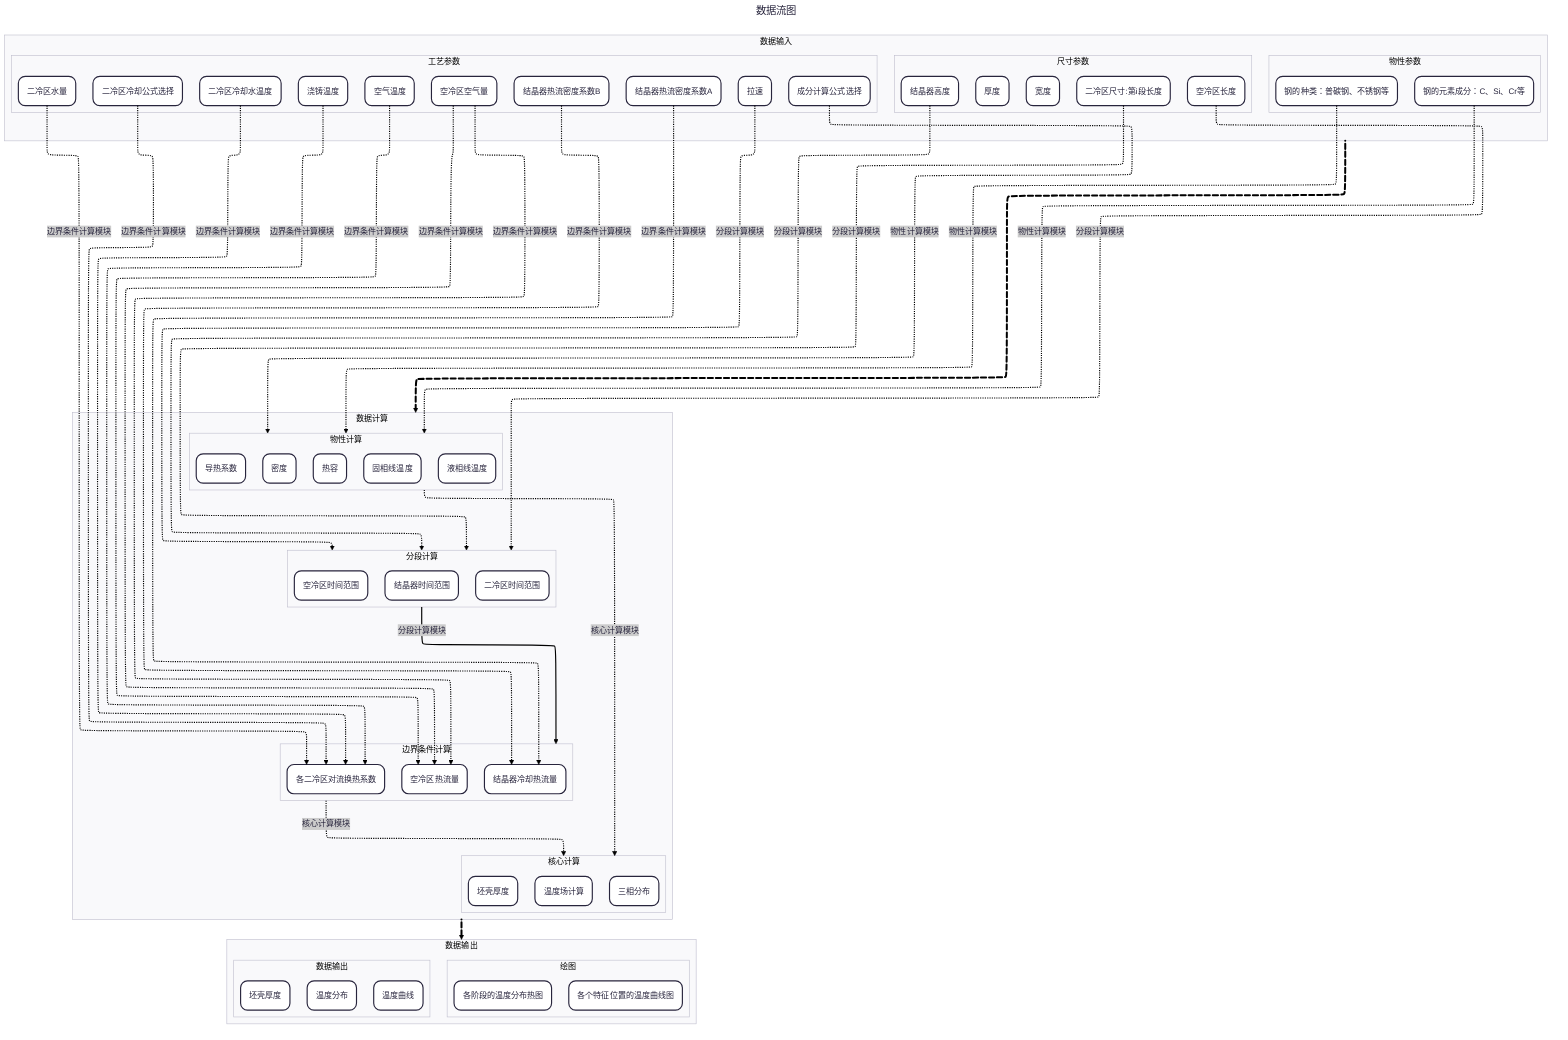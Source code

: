 ---
title: 数据流图
config:
      theme: redux
---
flowchart-elk TD
        %% 主逻辑模块
        input e1@==>calculate e2@==>output
        calculate_section  --> |分段计算模块|calculate_boundary
        %% 分段计算模块数据导入
        input_process_pulling_speed &  input_mold_height & input_second_cooling_length & input_air_cooling_length -.->|分段计算模块|calculate_section
        calculate_property & calculate_boundary -.->|核心计算模块|calculate_core

        %% 物性计算模块数据导入
        input_process_composition_equation & input_property_steel_type & input_property_steel_composition-.->|物性计算模块|calculate_property

        %% 边界条件计算模块数据导入
        input_process_er_k_a & input_process_er_k_b-.->|边界条件计算模块|calculate_boundary_mold_heat_flow
        input_process_water_colling_equation & input_process_mold_temperature & input_process_water_temperature & input_process_er_k_le-.->|边界条件计算模块|calculate_boundary_pressure
        input_process_air_k_le & input_process_air_k_le & input_process_air_temperature -.->|边界条件计算模块|calculate_boundary_air_heat_flow

        %% 位置调整
        calculate_property ~~~ calculate_boundary ~~~ calculate_section

        %% 动画
        e1@{ animate: true }
        e2@{ animate: true }

        direction LR
        subgraph input [数据输入]
            subgraph input_size[尺寸参数]
                input_slab_width(宽度)
                input_slab_thickness(厚度)
                input_mold_height(结晶器高度)
                %% 二冷区长度
                input_second_cooling_length(二冷区尺寸:第i段长度)
                %% 空冷区长度
                input_air_cooling_length(空冷区长度)
            end
            subgraph input_property[物性参数]
                %% 钢的元素成分
                input_property_steel_composition(钢的元素成分：C、Si、Cr等)
                %% 钢的种类
                input_property_steel_type(钢的种类：普碳钢、不锈钢等)
            end
            %% 工艺参数
            subgraph input_process[工艺参数]
                %% 连铸拉速
                input_process_pulling_speed(拉速)
                %% 二冷区水量le
                input_process_er_k_le(二冷区水量)
                %% 空冷区空气量
                input_process_air_k_le(空冷区空气量)
                %% 空气温度
                input_process_air_temperature(空气温度)
                %% 浇铸温度
                input_process_mold_temperature(浇铸温度)
                %% 结晶器热流密度系数A
                input_process_er_k_a(结晶器热流密度系数A)
                %% 结晶器热流密度系数B
                input_process_er_k_b(结晶器热流密度系数B)
                %% 二冷区冷却水温度
                input_process_water_temperature(二冷区冷却水温度)
                %% 二冷区冷却公式选择
                input_process_water_colling_equation(二冷区冷却公式选择)
                %% 成分计算公式选择
                input_process_composition_equation(成分计算公式选择)
            end

        end
        subgraph calculate[数据计算]
        direction LR
            calculate_property ~~~ calculate_section ~~~ calculate_boundary ~~~calculate_core
            %% 物性计算模块
            subgraph calculate_property[物性计算]
                calculate_property_density(密度)
                calculate_property_specific_heat(热容)
                calculate_property_thermal_conductivity(导热系数)
                %% 固相线温度
                calculate_property_solid_line_temperature(固相线温度)
                %% 液相线温度
                calculate_property_liquid_line_temperature(液相线温度)
            end
            %% 边界条件计算模块
            subgraph calculate_boundary[边界条件计算]
                calculate_boundary_mold_heat_flow(结晶器冷却热流量)
                calculate_boundary_pressure(各二冷区对流换热系数)
                %% 空冷区热流量
                calculate_boundary_air_heat_flow(空冷区热流量)
            end
            %% 核心计算模块
            subgraph calculate_core[核心计算]
                calculate_core_temperature(温度场计算)
                %% 三相分布
                calculate_core_three_phase_distribution(三相分布)
                %% 坯壳厚度
                calculate_core_shell_thickness(坯壳厚度)
            end
            %% 分段模块
            subgraph calculate_section[分段计算]
                %% 结晶器时间范围
                calculate_mold_section_time_range(结晶器时间范围)
                %% 二冷区时间范围
                calculate_second_cooling_section_time_range(二冷区时间范围)
                %% 空冷区时间范围
                calculate_air_cooling_section_time_range(空冷区时间范围)
            end
        end
        subgraph output[数据输出]
            %% 绘图模块
            subgraph plot[绘图]
                %% 各阶段的温度分布热图
                plot_temperature_distribution_heatmap(各阶段的温度分布热图)
                %% 各个特征位置的温度曲线图
                plot_temperature_curve(各个特征位置的温度曲线图)
            end
            subgraph output_data[数据输出]
                %% 温度分布
                output_data_temperature_distribution(温度分布)
                %% 温度曲线
                output_data_temperature_curve(温度曲线)
                %% 坯壳厚度
                output_data_shell_thickness(坯壳厚度)
            end
        end